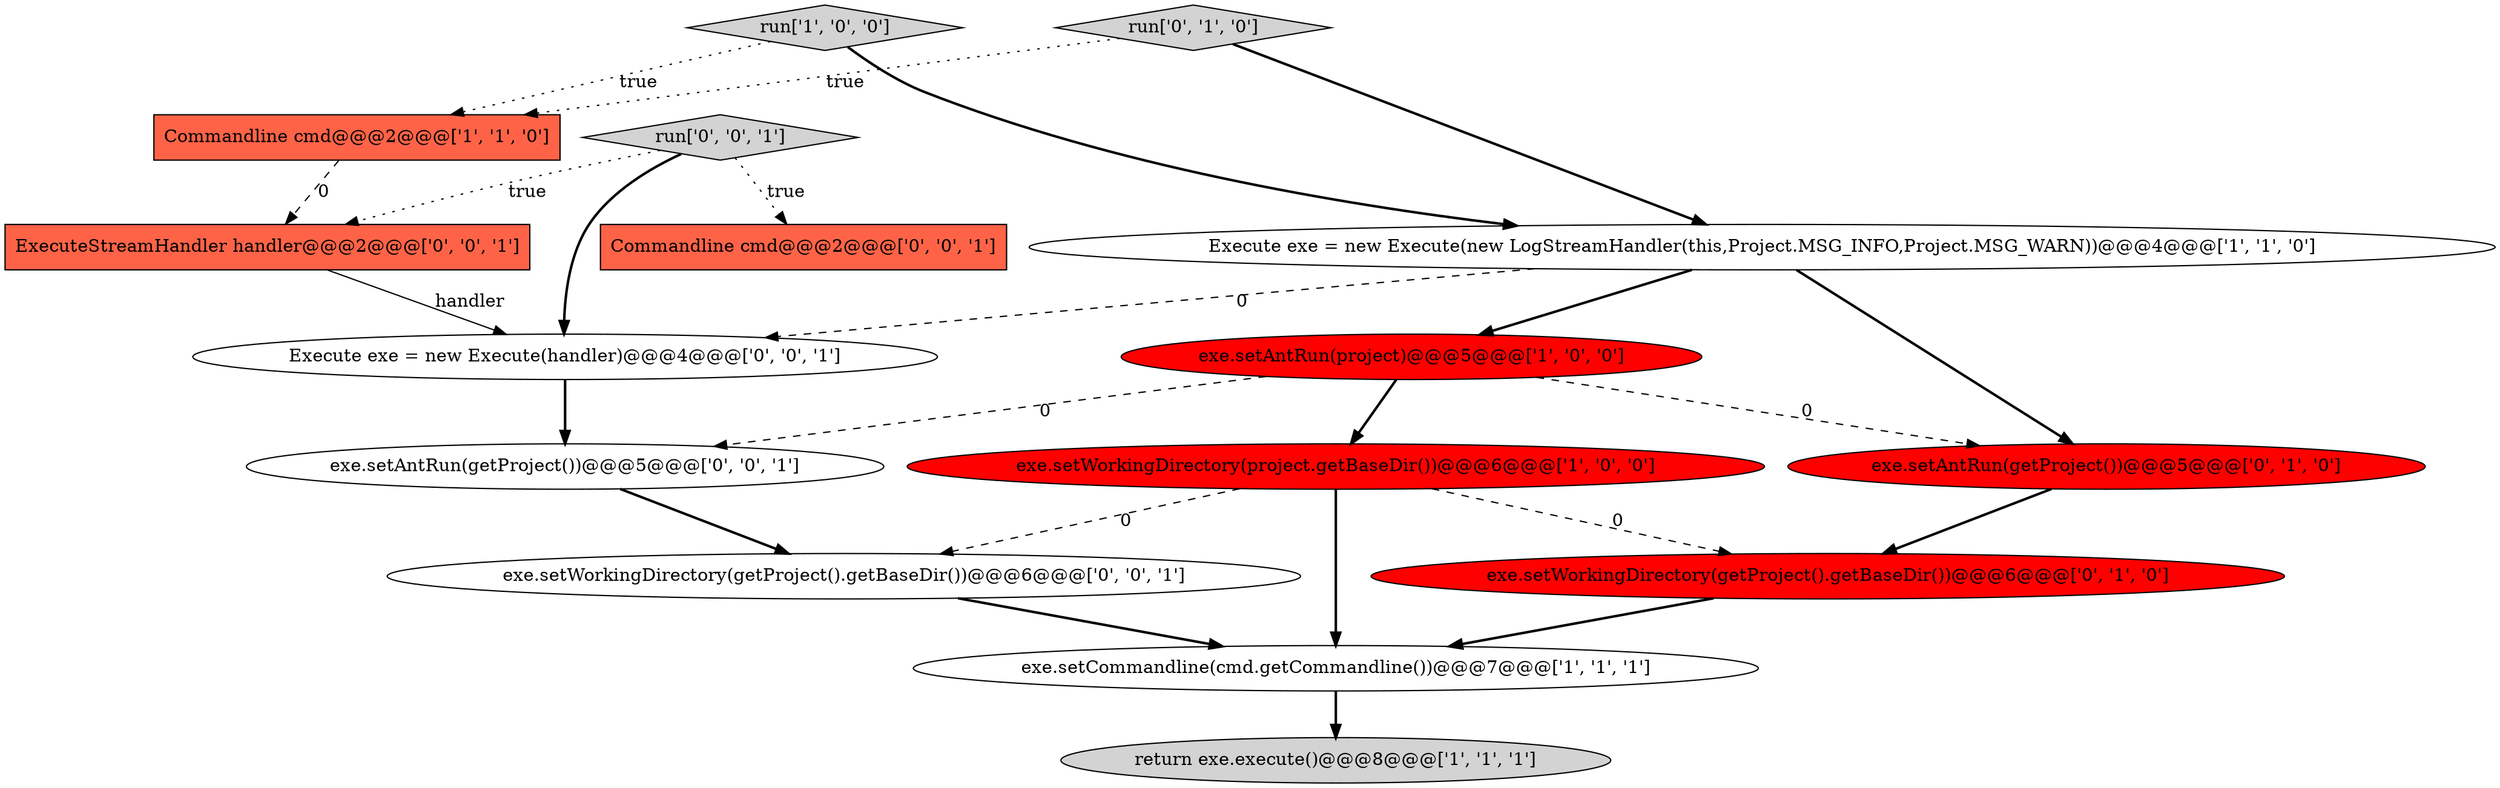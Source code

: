 digraph {
13 [style = filled, label = "exe.setAntRun(getProject())@@@5@@@['0', '0', '1']", fillcolor = white, shape = ellipse image = "AAA0AAABBB3BBB"];
11 [style = filled, label = "exe.setWorkingDirectory(getProject().getBaseDir())@@@6@@@['0', '0', '1']", fillcolor = white, shape = ellipse image = "AAA0AAABBB3BBB"];
15 [style = filled, label = "Execute exe = new Execute(handler)@@@4@@@['0', '0', '1']", fillcolor = white, shape = ellipse image = "AAA0AAABBB3BBB"];
14 [style = filled, label = "ExecuteStreamHandler handler@@@2@@@['0', '0', '1']", fillcolor = tomato, shape = box image = "AAA0AAABBB3BBB"];
3 [style = filled, label = "exe.setAntRun(project)@@@5@@@['1', '0', '0']", fillcolor = red, shape = ellipse image = "AAA1AAABBB1BBB"];
2 [style = filled, label = "return exe.execute()@@@8@@@['1', '1', '1']", fillcolor = lightgray, shape = ellipse image = "AAA0AAABBB1BBB"];
5 [style = filled, label = "Commandline cmd@@@2@@@['1', '1', '0']", fillcolor = tomato, shape = box image = "AAA0AAABBB1BBB"];
1 [style = filled, label = "run['1', '0', '0']", fillcolor = lightgray, shape = diamond image = "AAA0AAABBB1BBB"];
9 [style = filled, label = "exe.setWorkingDirectory(getProject().getBaseDir())@@@6@@@['0', '1', '0']", fillcolor = red, shape = ellipse image = "AAA1AAABBB2BBB"];
10 [style = filled, label = "Commandline cmd@@@2@@@['0', '0', '1']", fillcolor = tomato, shape = box image = "AAA0AAABBB3BBB"];
7 [style = filled, label = "exe.setAntRun(getProject())@@@5@@@['0', '1', '0']", fillcolor = red, shape = ellipse image = "AAA1AAABBB2BBB"];
8 [style = filled, label = "run['0', '1', '0']", fillcolor = lightgray, shape = diamond image = "AAA0AAABBB2BBB"];
6 [style = filled, label = "exe.setWorkingDirectory(project.getBaseDir())@@@6@@@['1', '0', '0']", fillcolor = red, shape = ellipse image = "AAA1AAABBB1BBB"];
0 [style = filled, label = "Execute exe = new Execute(new LogStreamHandler(this,Project.MSG_INFO,Project.MSG_WARN))@@@4@@@['1', '1', '0']", fillcolor = white, shape = ellipse image = "AAA0AAABBB1BBB"];
4 [style = filled, label = "exe.setCommandline(cmd.getCommandline())@@@7@@@['1', '1', '1']", fillcolor = white, shape = ellipse image = "AAA0AAABBB1BBB"];
12 [style = filled, label = "run['0', '0', '1']", fillcolor = lightgray, shape = diamond image = "AAA0AAABBB3BBB"];
0->3 [style = bold, label=""];
15->13 [style = bold, label=""];
5->14 [style = dashed, label="0"];
3->7 [style = dashed, label="0"];
9->4 [style = bold, label=""];
11->4 [style = bold, label=""];
6->9 [style = dashed, label="0"];
12->15 [style = bold, label=""];
6->11 [style = dashed, label="0"];
0->15 [style = dashed, label="0"];
3->6 [style = bold, label=""];
1->0 [style = bold, label=""];
4->2 [style = bold, label=""];
14->15 [style = solid, label="handler"];
3->13 [style = dashed, label="0"];
13->11 [style = bold, label=""];
0->7 [style = bold, label=""];
8->0 [style = bold, label=""];
7->9 [style = bold, label=""];
6->4 [style = bold, label=""];
12->14 [style = dotted, label="true"];
12->10 [style = dotted, label="true"];
8->5 [style = dotted, label="true"];
1->5 [style = dotted, label="true"];
}
